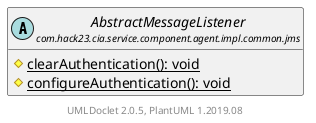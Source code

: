 @startuml
    set namespaceSeparator none
    hide empty fields
    hide empty methods

    abstract class "<size:14>AbstractMessageListener\n<size:10>com.hack23.cia.service.component.agent.impl.common.jms" as com.hack23.cia.service.component.agent.impl.common.jms.AbstractMessageListener [[AbstractMessageListener.html]] {
        {static} #clearAuthentication(): void
        {static} #configureAuthentication(): void
    }

    center footer UMLDoclet 2.0.5, PlantUML 1.2019.08
@enduml
